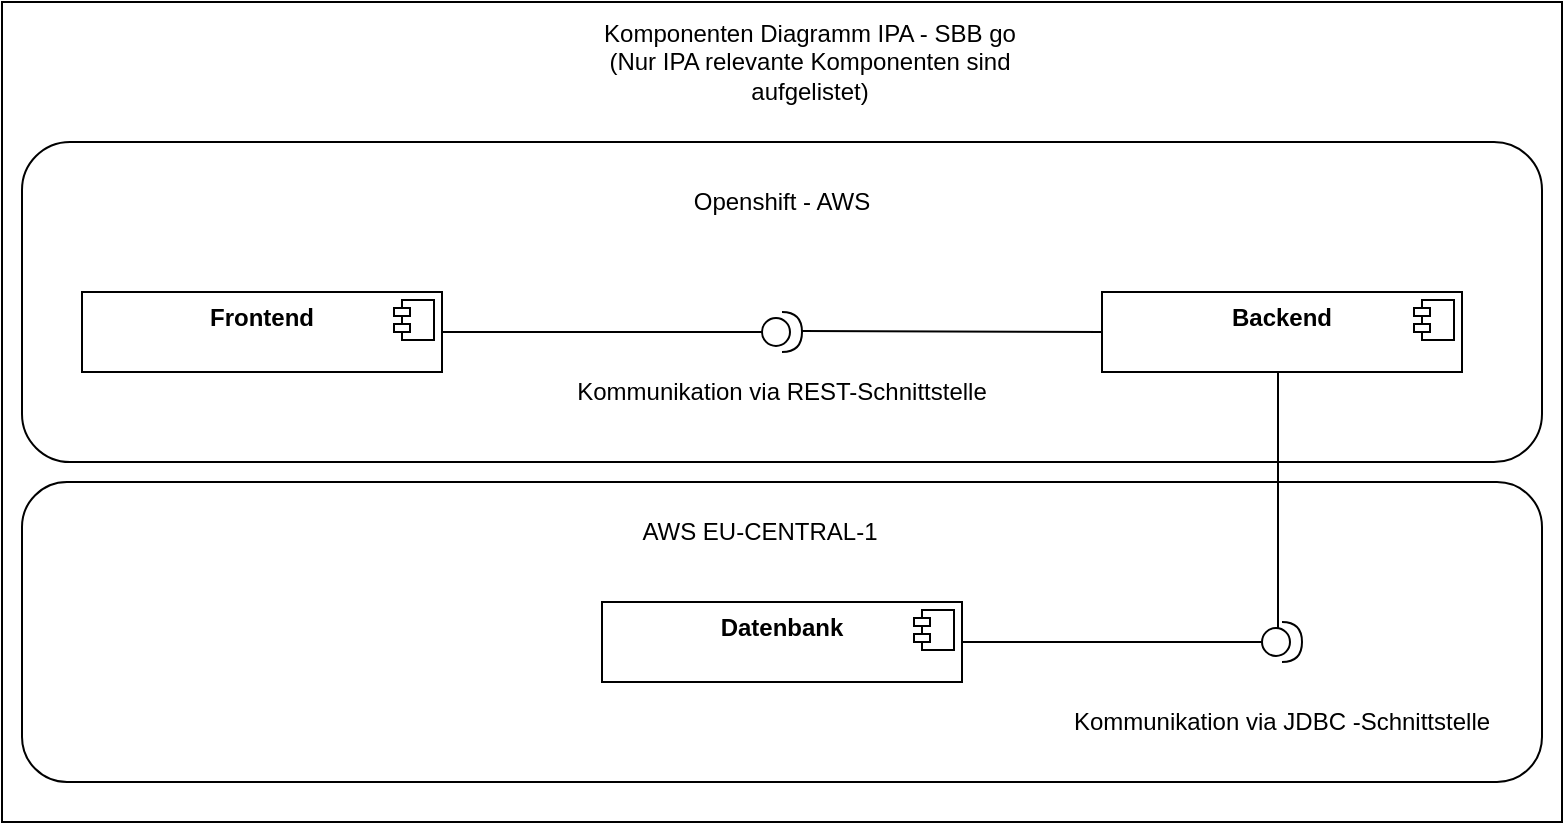 <mxfile version="14.2.2" type="device"><diagram id="kmnut0gU1zKLUpYdcVUU" name="Page-1"><mxGraphModel dx="584" dy="504" grid="1" gridSize="10" guides="1" tooltips="1" connect="1" arrows="1" fold="1" page="1" pageScale="1" pageWidth="827" pageHeight="1169" math="0" shadow="0"><root><mxCell id="0"/><mxCell id="1" parent="0"/><mxCell id="WS6mauuhHDXwC5g0y-6g-1" value="" style="rounded=0;whiteSpace=wrap;html=1;" parent="1" vertex="1"><mxGeometry x="10" y="20" width="780" height="410" as="geometry"/></mxCell><mxCell id="WS6mauuhHDXwC5g0y-6g-2" value="Komponenten Diagramm IPA - SBB go&lt;br&gt;(Nur IPA relevante Komponenten sind aufgelistet)" style="text;html=1;strokeColor=none;fillColor=none;align=center;verticalAlign=middle;whiteSpace=wrap;rounded=0;" parent="1" vertex="1"><mxGeometry x="295" y="30" width="238" height="40" as="geometry"/></mxCell><mxCell id="lWGfkPqkt42jV0HtpN_p-1" value="" style="rounded=1;whiteSpace=wrap;html=1;" vertex="1" parent="1"><mxGeometry x="20" y="90" width="760" height="160" as="geometry"/></mxCell><mxCell id="lWGfkPqkt42jV0HtpN_p-2" value="Openshift - AWS" style="text;html=1;strokeColor=none;fillColor=none;align=center;verticalAlign=middle;whiteSpace=wrap;rounded=0;" vertex="1" parent="1"><mxGeometry x="281" y="100" width="238" height="40" as="geometry"/></mxCell><mxCell id="lWGfkPqkt42jV0HtpN_p-12" value="" style="edgeStyle=orthogonalEdgeStyle;rounded=0;orthogonalLoop=1;jettySize=auto;html=1;entryX=0;entryY=0.5;entryDx=0;entryDy=0;entryPerimeter=0;endArrow=none;endFill=0;" edge="1" parent="1" source="lWGfkPqkt42jV0HtpN_p-3" target="lWGfkPqkt42jV0HtpN_p-7"><mxGeometry relative="1" as="geometry"/></mxCell><mxCell id="lWGfkPqkt42jV0HtpN_p-3" value="&lt;p style=&quot;margin: 0px ; margin-top: 6px ; text-align: center&quot;&gt;&lt;b&gt;Frontend&lt;/b&gt;&lt;/p&gt;&lt;p style=&quot;margin: 0px ; margin-left: 8px&quot;&gt;&lt;br&gt;&lt;/p&gt;" style="align=left;overflow=fill;html=1;dropTarget=0;" vertex="1" parent="1"><mxGeometry x="50" y="165" width="180" height="40" as="geometry"/></mxCell><mxCell id="lWGfkPqkt42jV0HtpN_p-4" value="" style="shape=component;jettyWidth=8;jettyHeight=4;" vertex="1" parent="lWGfkPqkt42jV0HtpN_p-3"><mxGeometry x="1" width="20" height="20" relative="1" as="geometry"><mxPoint x="-24" y="4" as="offset"/></mxGeometry></mxCell><mxCell id="lWGfkPqkt42jV0HtpN_p-5" value="&lt;p style=&quot;margin: 0px ; margin-top: 6px ; text-align: center&quot;&gt;&lt;b&gt;Backend&lt;/b&gt;&lt;/p&gt;" style="align=left;overflow=fill;html=1;dropTarget=0;" vertex="1" parent="1"><mxGeometry x="560" y="165" width="180" height="40" as="geometry"/></mxCell><mxCell id="lWGfkPqkt42jV0HtpN_p-6" value="" style="shape=component;jettyWidth=8;jettyHeight=4;" vertex="1" parent="lWGfkPqkt42jV0HtpN_p-5"><mxGeometry x="1" width="20" height="20" relative="1" as="geometry"><mxPoint x="-24" y="4" as="offset"/></mxGeometry></mxCell><mxCell id="lWGfkPqkt42jV0HtpN_p-7" value="" style="shape=providedRequiredInterface;html=1;verticalLabelPosition=bottom;" vertex="1" parent="1"><mxGeometry x="390" y="175" width="20" height="20" as="geometry"/></mxCell><mxCell id="lWGfkPqkt42jV0HtpN_p-13" value="" style="edgeStyle=orthogonalEdgeStyle;rounded=0;orthogonalLoop=1;jettySize=auto;html=1;entryX=0;entryY=0.5;entryDx=0;entryDy=0;endArrow=none;endFill=0;" edge="1" parent="1" target="lWGfkPqkt42jV0HtpN_p-5"><mxGeometry relative="1" as="geometry"><mxPoint x="410" y="184.5" as="sourcePoint"/><mxPoint x="570" y="184.5" as="targetPoint"/></mxGeometry></mxCell><mxCell id="lWGfkPqkt42jV0HtpN_p-14" value="" style="rounded=1;whiteSpace=wrap;html=1;" vertex="1" parent="1"><mxGeometry x="20" y="260" width="760" height="150" as="geometry"/></mxCell><mxCell id="lWGfkPqkt42jV0HtpN_p-15" value="&lt;p style=&quot;margin: 0px ; margin-top: 6px ; text-align: center&quot;&gt;&lt;b&gt;Datenbank&lt;/b&gt;&lt;/p&gt;" style="align=left;overflow=fill;html=1;dropTarget=0;" vertex="1" parent="1"><mxGeometry x="310" y="320" width="180" height="40" as="geometry"/></mxCell><mxCell id="lWGfkPqkt42jV0HtpN_p-16" value="" style="shape=component;jettyWidth=8;jettyHeight=4;" vertex="1" parent="lWGfkPqkt42jV0HtpN_p-15"><mxGeometry x="1" width="20" height="20" relative="1" as="geometry"><mxPoint x="-24" y="4" as="offset"/></mxGeometry></mxCell><mxCell id="lWGfkPqkt42jV0HtpN_p-17" value="" style="shape=providedRequiredInterface;html=1;verticalLabelPosition=bottom;" vertex="1" parent="1"><mxGeometry x="640" y="330" width="20" height="20" as="geometry"/></mxCell><mxCell id="lWGfkPqkt42jV0HtpN_p-18" value="" style="edgeStyle=orthogonalEdgeStyle;rounded=0;orthogonalLoop=1;jettySize=auto;html=1;entryX=0;entryY=0.5;entryDx=0;entryDy=0;endArrow=none;endFill=0;exitX=1;exitY=0.5;exitDx=0;exitDy=0;entryPerimeter=0;" edge="1" parent="1" source="lWGfkPqkt42jV0HtpN_p-15" target="lWGfkPqkt42jV0HtpN_p-17"><mxGeometry relative="1" as="geometry"><mxPoint x="510" y="314.5" as="sourcePoint"/><mxPoint x="660" y="315" as="targetPoint"/><Array as="points"><mxPoint x="640" y="340"/></Array></mxGeometry></mxCell><mxCell id="lWGfkPqkt42jV0HtpN_p-19" value="" style="edgeStyle=orthogonalEdgeStyle;rounded=0;orthogonalLoop=1;jettySize=auto;html=1;entryX=0.5;entryY=1;entryDx=0;entryDy=0;endArrow=none;endFill=0;exitX=0.4;exitY=0.15;exitDx=0;exitDy=0;exitPerimeter=0;" edge="1" parent="1" source="lWGfkPqkt42jV0HtpN_p-17" target="lWGfkPqkt42jV0HtpN_p-5"><mxGeometry relative="1" as="geometry"><mxPoint x="650" y="270" as="sourcePoint"/><mxPoint x="657" y="296" as="targetPoint"/><Array as="points"><mxPoint x="648" y="205"/></Array></mxGeometry></mxCell><mxCell id="lWGfkPqkt42jV0HtpN_p-20" value="Kommunikation via REST-Schnittstelle" style="text;html=1;strokeColor=none;fillColor=none;align=center;verticalAlign=middle;whiteSpace=wrap;rounded=0;" vertex="1" parent="1"><mxGeometry x="281" y="195" width="238" height="40" as="geometry"/></mxCell><mxCell id="lWGfkPqkt42jV0HtpN_p-21" value="Kommunikation via JDBC -Schnittstelle" style="text;html=1;strokeColor=none;fillColor=none;align=center;verticalAlign=middle;whiteSpace=wrap;rounded=0;" vertex="1" parent="1"><mxGeometry x="531" y="360" width="238" height="40" as="geometry"/></mxCell><mxCell id="lWGfkPqkt42jV0HtpN_p-22" value="AWS EU-CENTRAL-1" style="text;html=1;strokeColor=none;fillColor=none;align=center;verticalAlign=middle;whiteSpace=wrap;rounded=0;" vertex="1" parent="1"><mxGeometry x="270" y="265" width="238" height="40" as="geometry"/></mxCell></root></mxGraphModel></diagram></mxfile>